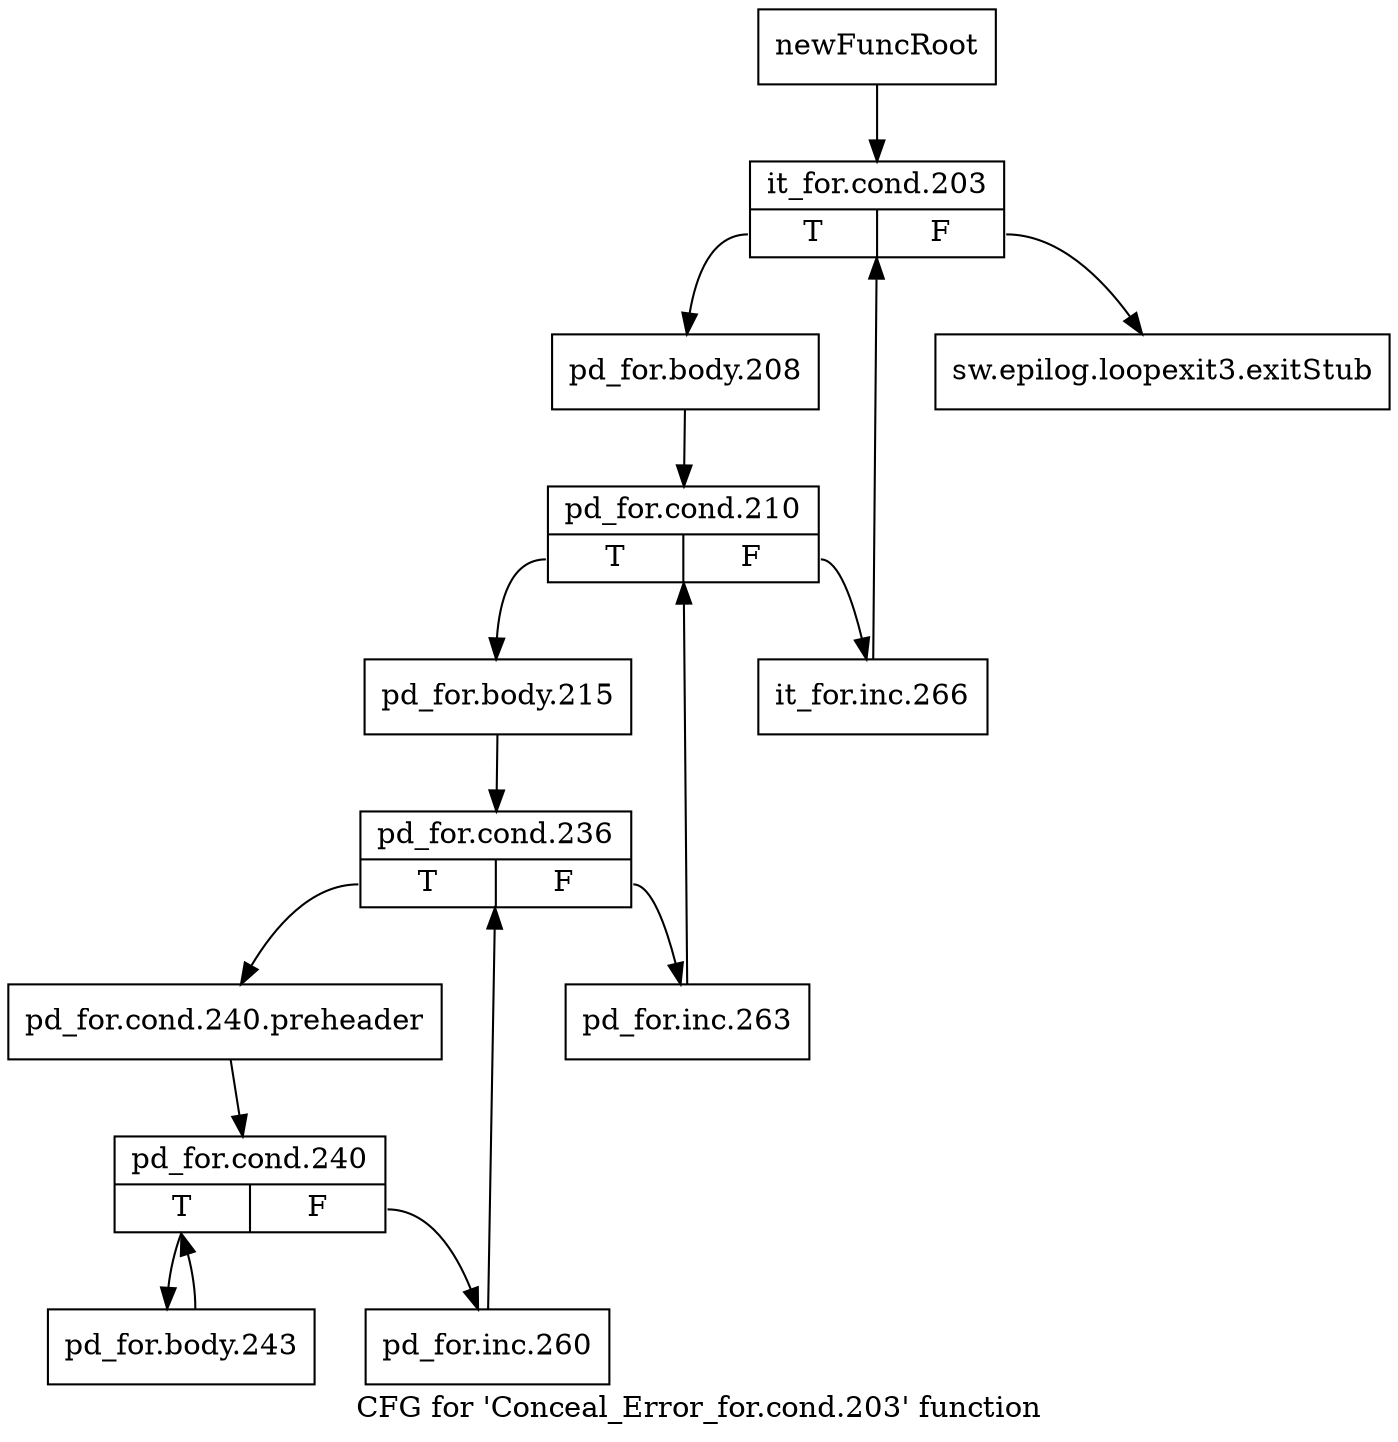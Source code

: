 digraph "CFG for 'Conceal_Error_for.cond.203' function" {
	label="CFG for 'Conceal_Error_for.cond.203' function";

	Node0x23c73c0 [shape=record,label="{newFuncRoot}"];
	Node0x23c73c0 -> Node0x23c7460;
	Node0x23c7410 [shape=record,label="{sw.epilog.loopexit3.exitStub}"];
	Node0x23c7460 [shape=record,label="{it_for.cond.203|{<s0>T|<s1>F}}"];
	Node0x23c7460:s0 -> Node0x23c74b0;
	Node0x23c7460:s1 -> Node0x23c7410;
	Node0x23c74b0 [shape=record,label="{pd_for.body.208}"];
	Node0x23c74b0 -> Node0x23c7500;
	Node0x23c7500 [shape=record,label="{pd_for.cond.210|{<s0>T|<s1>F}}"];
	Node0x23c7500:s0 -> Node0x23c75a0;
	Node0x23c7500:s1 -> Node0x23c7550;
	Node0x23c7550 [shape=record,label="{it_for.inc.266}"];
	Node0x23c7550 -> Node0x23c7460;
	Node0x23c75a0 [shape=record,label="{pd_for.body.215}"];
	Node0x23c75a0 -> Node0x23c75f0;
	Node0x23c75f0 [shape=record,label="{pd_for.cond.236|{<s0>T|<s1>F}}"];
	Node0x23c75f0:s0 -> Node0x23c7690;
	Node0x23c75f0:s1 -> Node0x23c7640;
	Node0x23c7640 [shape=record,label="{pd_for.inc.263}"];
	Node0x23c7640 -> Node0x23c7500;
	Node0x23c7690 [shape=record,label="{pd_for.cond.240.preheader}"];
	Node0x23c7690 -> Node0x23c76e0;
	Node0x23c76e0 [shape=record,label="{pd_for.cond.240|{<s0>T|<s1>F}}"];
	Node0x23c76e0:s0 -> Node0x23c7780;
	Node0x23c76e0:s1 -> Node0x23c7730;
	Node0x23c7730 [shape=record,label="{pd_for.inc.260}"];
	Node0x23c7730 -> Node0x23c75f0;
	Node0x23c7780 [shape=record,label="{pd_for.body.243}"];
	Node0x23c7780 -> Node0x23c76e0;
}
